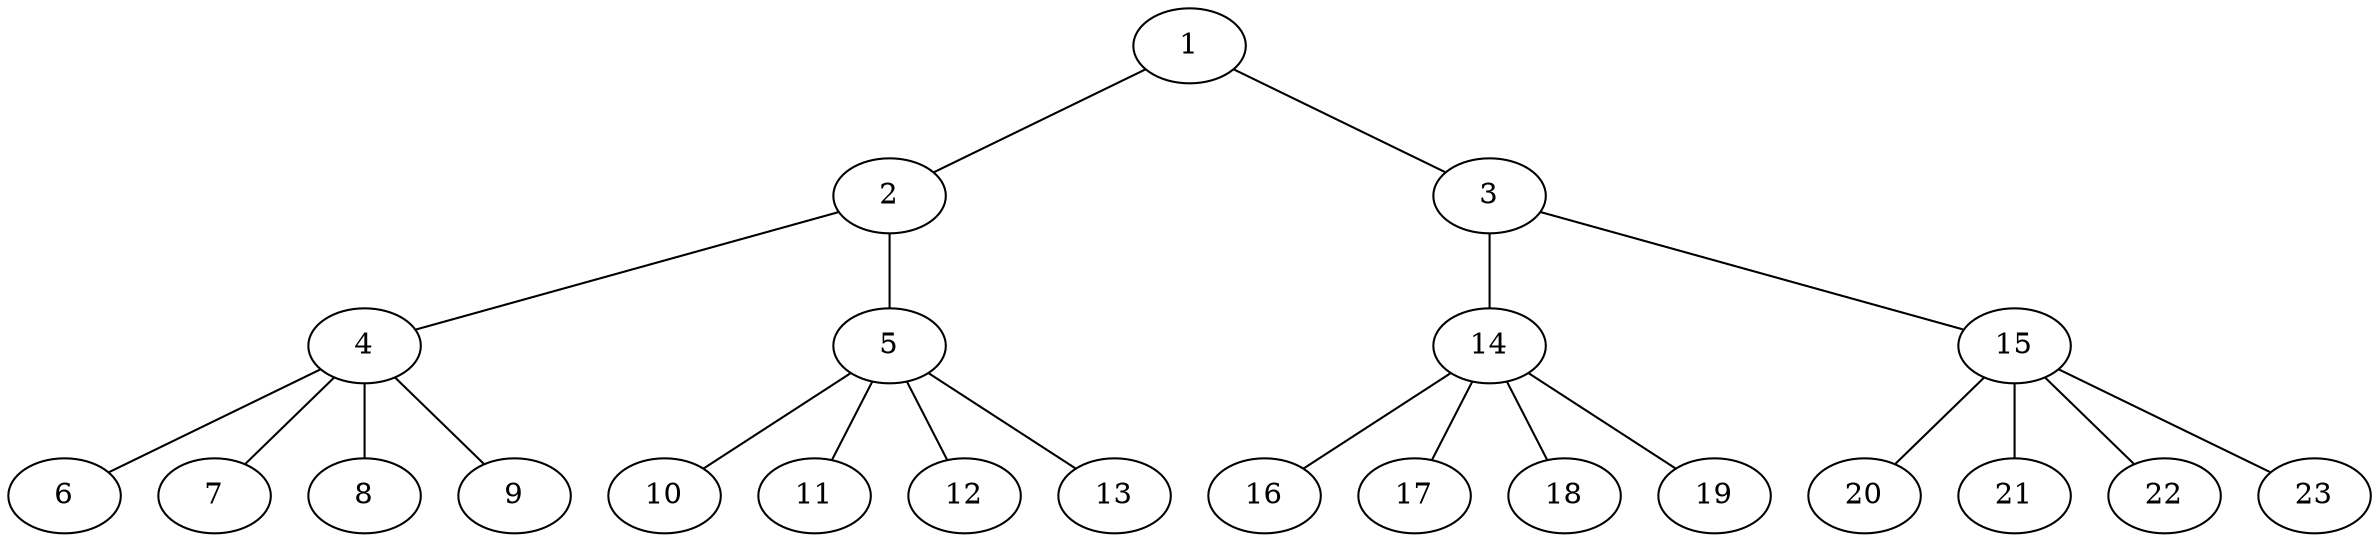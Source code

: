 graph testtree {
"1";
"1" -- "2"
"1" -- "3"
"2";
"2" -- "4"
"2" -- "5"
"3";
"3" -- "14"
"3" -- "15"
"4";
"4" -- "6"
"4" -- "7"
"4" -- "8"
"4" -- "9"
"5";
"5" -- "10"
"5" -- "11"
"5" -- "12"
"5" -- "13"
"14";
"14" -- "16"
"14" -- "17"
"14" -- "18"
"14" -- "19"
"15";
"15" -- "20"
"15" -- "21"
"15" -- "22"
"15" -- "23"
"6";
"7";
"8";
"9";
"10";
"11";
"12";
"13";
"16";
"17";
"18";
"19";
"20";
"21";
"22";
"23";
}
